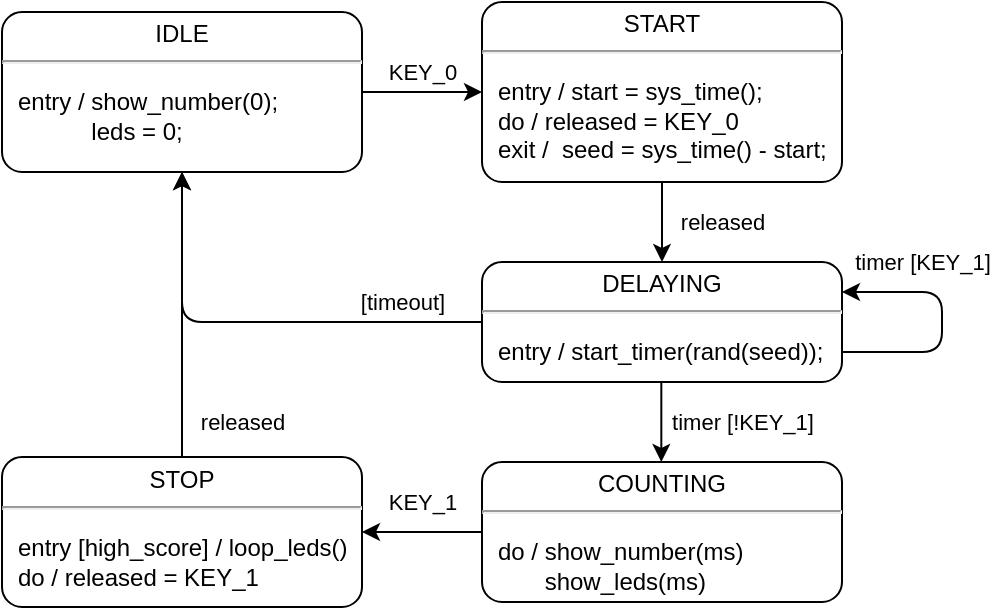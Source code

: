 <mxfile version="13.9.9" type="device"><diagram id="0pavDwqnv8xQ8_5Nck0P" name="Page-1"><mxGraphModel dx="591" dy="344" grid="1" gridSize="10" guides="1" tooltips="1" connect="1" arrows="1" fold="1" page="1" pageScale="1" pageWidth="827" pageHeight="1169" math="0" shadow="0"><root><mxCell id="0"/><mxCell id="1" parent="0"/><mxCell id="6af54x61HyLGKZqaUi3C-2" value="&lt;p style=&quot;margin: 0px ; margin-top: 4px ; text-align: center&quot;&gt;IDLE&lt;/p&gt;&lt;hr&gt;&lt;p&gt;&lt;/p&gt;&lt;p style=&quot;margin: 0px ; margin-left: 8px ; text-align: left&quot;&gt;entry / show_number(0);&amp;nbsp;&lt;/p&gt;&lt;p style=&quot;margin: 0px ; margin-left: 8px ; text-align: left&quot;&gt;&lt;span&gt;&amp;nbsp; &amp;nbsp; &amp;nbsp; &amp;nbsp; &amp;nbsp; &amp;nbsp;leds = 0;&lt;/span&gt;&lt;/p&gt;" style="shape=mxgraph.sysml.simpleState;html=1;overflow=fill;whiteSpace=wrap;align=center;" vertex="1" parent="1"><mxGeometry x="60" y="165" width="180" height="80" as="geometry"/></mxCell><mxCell id="6af54x61HyLGKZqaUi3C-3" value="&lt;p style=&quot;margin: 0px ; margin-top: 4px ; text-align: center&quot;&gt;START&lt;/p&gt;&lt;hr&gt;&lt;p&gt;&lt;/p&gt;&lt;p style=&quot;margin: 0px ; margin-left: 8px ; text-align: left&quot;&gt;entry / start = sys_time();&lt;/p&gt;&lt;p style=&quot;margin: 0px ; margin-left: 8px ; text-align: left&quot;&gt;do / released = KEY_0&lt;/p&gt;&lt;p style=&quot;margin: 0px ; margin-left: 8px ; text-align: left&quot;&gt;exit /&amp;nbsp; seed = sys_time() -&amp;nbsp;&lt;span&gt;start;&lt;/span&gt;&lt;/p&gt;" style="shape=mxgraph.sysml.simpleState;html=1;overflow=fill;whiteSpace=wrap;align=center;" vertex="1" parent="1"><mxGeometry x="300" y="160" width="180" height="90" as="geometry"/></mxCell><mxCell id="6af54x61HyLGKZqaUi3C-4" value="" style="endArrow=classic;html=1;exitX=1;exitY=0.5;exitDx=0;exitDy=0;exitPerimeter=0;entryX=0;entryY=0.5;entryDx=0;entryDy=0;entryPerimeter=0;" edge="1" parent="1" source="6af54x61HyLGKZqaUi3C-2" target="6af54x61HyLGKZqaUi3C-3"><mxGeometry width="50" height="50" relative="1" as="geometry"><mxPoint x="190" y="340" as="sourcePoint"/><mxPoint x="240" y="290" as="targetPoint"/></mxGeometry></mxCell><mxCell id="6af54x61HyLGKZqaUi3C-5" value="KEY_0" style="edgeLabel;html=1;align=center;verticalAlign=middle;resizable=0;points=[];" vertex="1" connectable="0" parent="6af54x61HyLGKZqaUi3C-4"><mxGeometry x="-0.462" relative="1" as="geometry"><mxPoint x="14.0" y="-10" as="offset"/></mxGeometry></mxCell><mxCell id="6af54x61HyLGKZqaUi3C-6" value="&lt;p style=&quot;margin: 0px ; margin-top: 4px ; text-align: center&quot;&gt;DELAYING&lt;/p&gt;&lt;hr&gt;&lt;p&gt;&lt;/p&gt;&lt;p style=&quot;margin: 0px ; margin-left: 8px ; text-align: left&quot;&gt;entry / start_timer(rand(seed));&lt;/p&gt;" style="shape=mxgraph.sysml.simpleState;html=1;overflow=fill;whiteSpace=wrap;align=center;" vertex="1" parent="1"><mxGeometry x="300" y="290" width="180" height="60" as="geometry"/></mxCell><mxCell id="6af54x61HyLGKZqaUi3C-7" value="" style="endArrow=classic;html=1;entryX=0.5;entryY=0;entryDx=0;entryDy=0;entryPerimeter=0;exitX=0.5;exitY=1;exitDx=0;exitDy=0;exitPerimeter=0;" edge="1" parent="1" source="6af54x61HyLGKZqaUi3C-3" target="6af54x61HyLGKZqaUi3C-6"><mxGeometry width="50" height="50" relative="1" as="geometry"><mxPoint x="130" y="420" as="sourcePoint"/><mxPoint x="180" y="370" as="targetPoint"/></mxGeometry></mxCell><mxCell id="6af54x61HyLGKZqaUi3C-8" value="released" style="edgeLabel;html=1;align=center;verticalAlign=middle;resizable=0;points=[];" vertex="1" connectable="0" parent="6af54x61HyLGKZqaUi3C-7"><mxGeometry x="-0.446" y="1" relative="1" as="geometry"><mxPoint x="29" y="9" as="offset"/></mxGeometry></mxCell><mxCell id="6af54x61HyLGKZqaUi3C-9" value="&lt;p style=&quot;margin: 0px ; margin-top: 4px ; text-align: center&quot;&gt;COUNTING&lt;/p&gt;&lt;hr&gt;&lt;p&gt;&lt;/p&gt;&lt;p style=&quot;margin: 0px ; margin-left: 8px ; text-align: left&quot;&gt;&lt;span&gt;do / show_number(ms)&lt;/span&gt;&lt;br&gt;&lt;/p&gt;&lt;p style=&quot;margin: 0px ; margin-left: 8px ; text-align: left&quot;&gt;&amp;nbsp; &amp;nbsp; &amp;nbsp; &amp;nbsp;show_leds(ms)&lt;/p&gt;" style="shape=mxgraph.sysml.simpleState;html=1;overflow=fill;whiteSpace=wrap;align=center;" vertex="1" parent="1"><mxGeometry x="300" y="390" width="180" height="70" as="geometry"/></mxCell><mxCell id="6af54x61HyLGKZqaUi3C-10" value="" style="endArrow=classic;html=1;entryX=0.5;entryY=0;entryDx=0;entryDy=0;entryPerimeter=0;exitX=0.5;exitY=1;exitDx=0;exitDy=0;exitPerimeter=0;" edge="1" parent="1"><mxGeometry width="50" height="50" relative="1" as="geometry"><mxPoint x="389.66" y="350" as="sourcePoint"/><mxPoint x="389.66" y="390" as="targetPoint"/></mxGeometry></mxCell><mxCell id="6af54x61HyLGKZqaUi3C-11" value="timer [!KEY_1]" style="edgeLabel;html=1;align=center;verticalAlign=middle;resizable=0;points=[];" vertex="1" connectable="0" parent="6af54x61HyLGKZqaUi3C-10"><mxGeometry x="-0.446" y="1" relative="1" as="geometry"><mxPoint x="39.34" y="9" as="offset"/></mxGeometry></mxCell><mxCell id="6af54x61HyLGKZqaUi3C-12" value="&lt;p style=&quot;margin: 0px ; margin-top: 4px ; text-align: center&quot;&gt;STOP&lt;/p&gt;&lt;hr&gt;&lt;p&gt;&lt;/p&gt;&lt;p style=&quot;margin: 0px ; margin-left: 8px ; text-align: left&quot;&gt;entry [high_score] / loop_leds()&lt;/p&gt;&lt;p style=&quot;margin: 0px ; margin-left: 8px ; text-align: left&quot;&gt;do / released = KEY_1&lt;/p&gt;" style="shape=mxgraph.sysml.simpleState;html=1;overflow=fill;whiteSpace=wrap;align=center;" vertex="1" parent="1"><mxGeometry x="60" y="387.5" width="180" height="75" as="geometry"/></mxCell><mxCell id="6af54x61HyLGKZqaUi3C-13" value="" style="endArrow=classic;html=1;exitX=0;exitY=0.5;exitDx=0;exitDy=0;exitPerimeter=0;entryX=1;entryY=0.5;entryDx=0;entryDy=0;entryPerimeter=0;" edge="1" parent="1" source="6af54x61HyLGKZqaUi3C-9" target="6af54x61HyLGKZqaUi3C-12"><mxGeometry width="50" height="50" relative="1" as="geometry"><mxPoint x="140" y="370" as="sourcePoint"/><mxPoint x="190" y="320" as="targetPoint"/></mxGeometry></mxCell><mxCell id="6af54x61HyLGKZqaUi3C-14" value="KEY_1" style="edgeLabel;html=1;align=center;verticalAlign=middle;resizable=0;points=[];" vertex="1" connectable="0" parent="6af54x61HyLGKZqaUi3C-13"><mxGeometry x="0.304" y="-1" relative="1" as="geometry"><mxPoint x="9.05" y="-14" as="offset"/></mxGeometry></mxCell><mxCell id="6af54x61HyLGKZqaUi3C-15" value="" style="endArrow=classic;html=1;" edge="1" parent="1" source="6af54x61HyLGKZqaUi3C-12" target="6af54x61HyLGKZqaUi3C-2"><mxGeometry width="50" height="50" relative="1" as="geometry"><mxPoint x="190" y="330" as="sourcePoint"/><mxPoint x="240" y="280" as="targetPoint"/></mxGeometry></mxCell><mxCell id="6af54x61HyLGKZqaUi3C-16" value="released" style="edgeLabel;html=1;align=center;verticalAlign=middle;resizable=0;points=[];" vertex="1" connectable="0" parent="6af54x61HyLGKZqaUi3C-15"><mxGeometry x="-0.556" relative="1" as="geometry"><mxPoint x="30" y="13.93" as="offset"/></mxGeometry></mxCell><mxCell id="6af54x61HyLGKZqaUi3C-17" value="" style="endArrow=classic;html=1;exitX=0;exitY=0.5;exitDx=0;exitDy=0;exitPerimeter=0;entryX=0.5;entryY=1;entryDx=0;entryDy=0;entryPerimeter=0;" edge="1" parent="1" source="6af54x61HyLGKZqaUi3C-6" target="6af54x61HyLGKZqaUi3C-2"><mxGeometry width="50" height="50" relative="1" as="geometry"><mxPoint x="200" y="340" as="sourcePoint"/><mxPoint x="250" y="290" as="targetPoint"/><Array as="points"><mxPoint x="150" y="320"/></Array></mxGeometry></mxCell><mxCell id="6af54x61HyLGKZqaUi3C-18" value="[timeout]" style="edgeLabel;html=1;align=center;verticalAlign=middle;resizable=0;points=[];" vertex="1" connectable="0" parent="6af54x61HyLGKZqaUi3C-17"><mxGeometry x="0.025" y="-1" relative="1" as="geometry"><mxPoint x="75.24" y="-9" as="offset"/></mxGeometry></mxCell><mxCell id="6af54x61HyLGKZqaUi3C-20" value="" style="endArrow=classic;html=1;exitX=1;exitY=0.75;exitDx=0;exitDy=0;exitPerimeter=0;entryX=1;entryY=0.25;entryDx=0;entryDy=0;entryPerimeter=0;" edge="1" parent="1" source="6af54x61HyLGKZqaUi3C-6" target="6af54x61HyLGKZqaUi3C-6"><mxGeometry width="50" height="50" relative="1" as="geometry"><mxPoint x="540" y="340" as="sourcePoint"/><mxPoint x="590" y="290" as="targetPoint"/><Array as="points"><mxPoint x="530" y="335"/><mxPoint x="530" y="305"/></Array></mxGeometry></mxCell><mxCell id="6af54x61HyLGKZqaUi3C-21" value="timer [KEY_1]" style="edgeLabel;html=1;align=center;verticalAlign=middle;resizable=0;points=[];" vertex="1" connectable="0" parent="6af54x61HyLGKZqaUi3C-20"><mxGeometry x="0.547" y="-1" relative="1" as="geometry"><mxPoint x="10.48" y="-14" as="offset"/></mxGeometry></mxCell></root></mxGraphModel></diagram></mxfile>